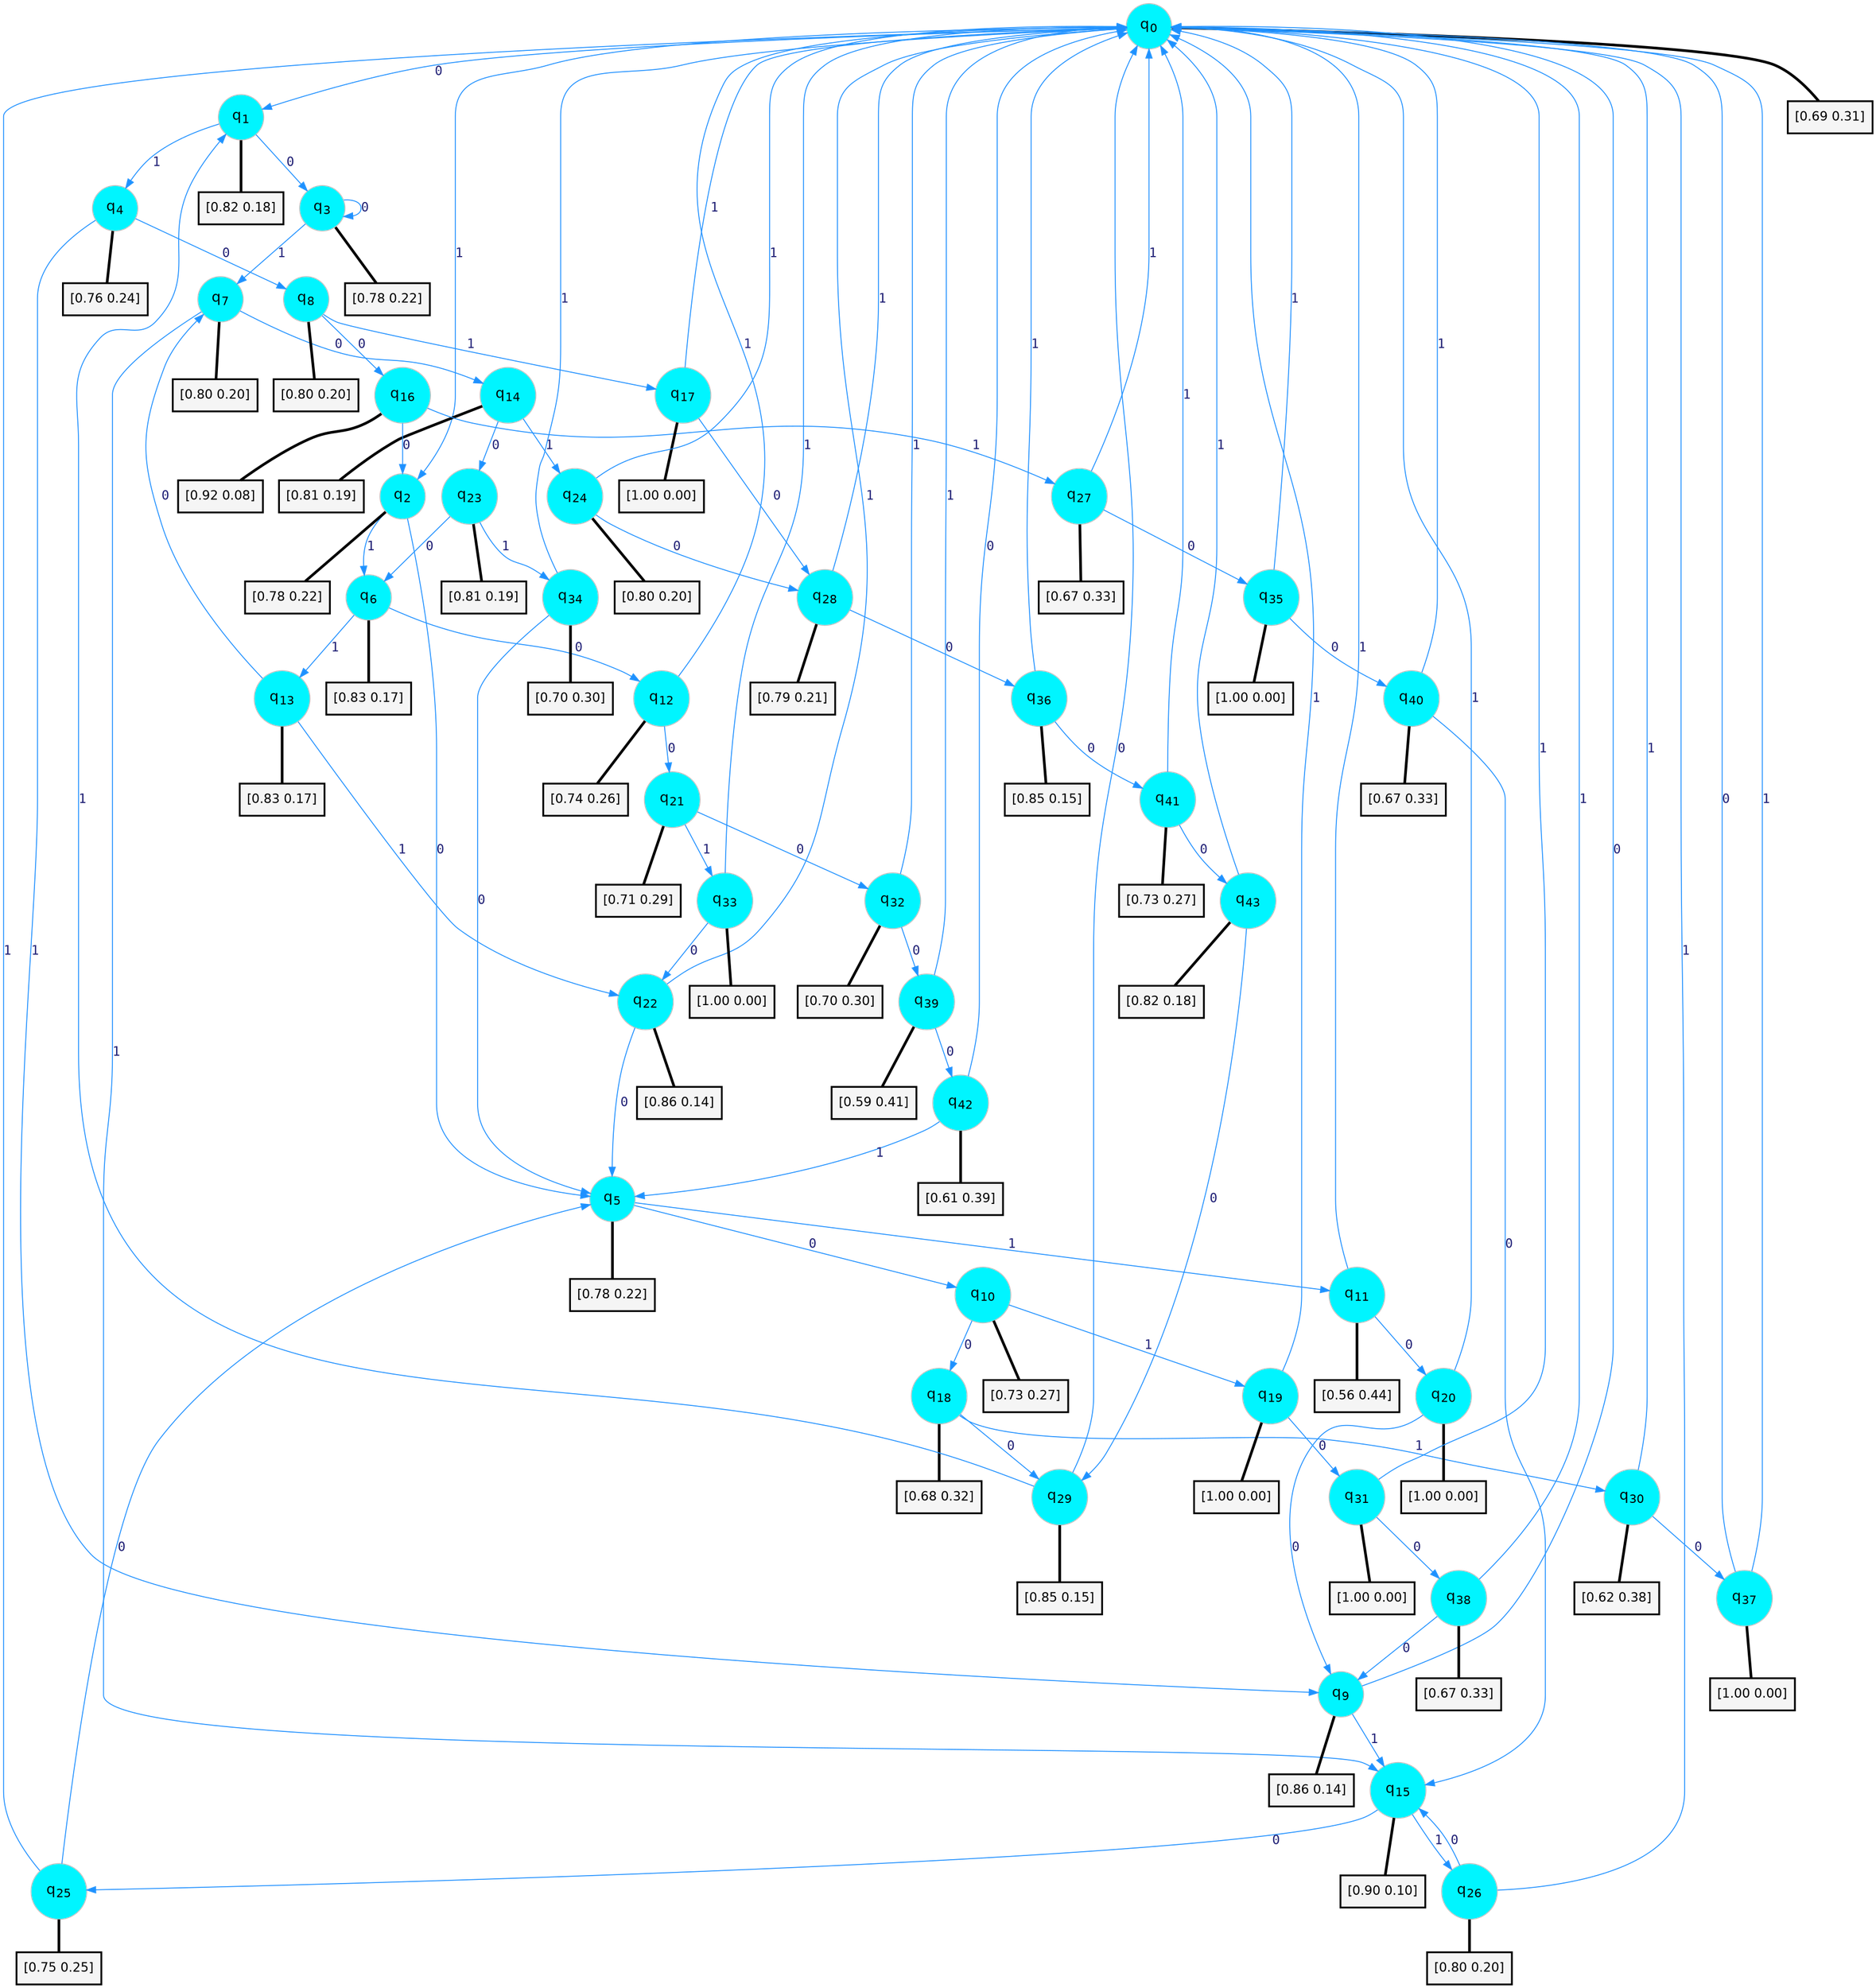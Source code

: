 digraph G {
graph [
bgcolor=transparent, dpi=300, rankdir=TD, size="40,25"];
node [
color=gray, fillcolor=turquoise1, fontcolor=black, fontname=Helvetica, fontsize=16, fontweight=bold, shape=circle, style=filled];
edge [
arrowsize=1, color=dodgerblue1, fontcolor=midnightblue, fontname=courier, fontweight=bold, penwidth=1, style=solid, weight=20];
0[label=<q<SUB>0</SUB>>];
1[label=<q<SUB>1</SUB>>];
2[label=<q<SUB>2</SUB>>];
3[label=<q<SUB>3</SUB>>];
4[label=<q<SUB>4</SUB>>];
5[label=<q<SUB>5</SUB>>];
6[label=<q<SUB>6</SUB>>];
7[label=<q<SUB>7</SUB>>];
8[label=<q<SUB>8</SUB>>];
9[label=<q<SUB>9</SUB>>];
10[label=<q<SUB>10</SUB>>];
11[label=<q<SUB>11</SUB>>];
12[label=<q<SUB>12</SUB>>];
13[label=<q<SUB>13</SUB>>];
14[label=<q<SUB>14</SUB>>];
15[label=<q<SUB>15</SUB>>];
16[label=<q<SUB>16</SUB>>];
17[label=<q<SUB>17</SUB>>];
18[label=<q<SUB>18</SUB>>];
19[label=<q<SUB>19</SUB>>];
20[label=<q<SUB>20</SUB>>];
21[label=<q<SUB>21</SUB>>];
22[label=<q<SUB>22</SUB>>];
23[label=<q<SUB>23</SUB>>];
24[label=<q<SUB>24</SUB>>];
25[label=<q<SUB>25</SUB>>];
26[label=<q<SUB>26</SUB>>];
27[label=<q<SUB>27</SUB>>];
28[label=<q<SUB>28</SUB>>];
29[label=<q<SUB>29</SUB>>];
30[label=<q<SUB>30</SUB>>];
31[label=<q<SUB>31</SUB>>];
32[label=<q<SUB>32</SUB>>];
33[label=<q<SUB>33</SUB>>];
34[label=<q<SUB>34</SUB>>];
35[label=<q<SUB>35</SUB>>];
36[label=<q<SUB>36</SUB>>];
37[label=<q<SUB>37</SUB>>];
38[label=<q<SUB>38</SUB>>];
39[label=<q<SUB>39</SUB>>];
40[label=<q<SUB>40</SUB>>];
41[label=<q<SUB>41</SUB>>];
42[label=<q<SUB>42</SUB>>];
43[label=<q<SUB>43</SUB>>];
44[label="[0.69 0.31]", shape=box,fontcolor=black, fontname=Helvetica, fontsize=14, penwidth=2, fillcolor=whitesmoke,color=black];
45[label="[0.82 0.18]", shape=box,fontcolor=black, fontname=Helvetica, fontsize=14, penwidth=2, fillcolor=whitesmoke,color=black];
46[label="[0.78 0.22]", shape=box,fontcolor=black, fontname=Helvetica, fontsize=14, penwidth=2, fillcolor=whitesmoke,color=black];
47[label="[0.78 0.22]", shape=box,fontcolor=black, fontname=Helvetica, fontsize=14, penwidth=2, fillcolor=whitesmoke,color=black];
48[label="[0.76 0.24]", shape=box,fontcolor=black, fontname=Helvetica, fontsize=14, penwidth=2, fillcolor=whitesmoke,color=black];
49[label="[0.78 0.22]", shape=box,fontcolor=black, fontname=Helvetica, fontsize=14, penwidth=2, fillcolor=whitesmoke,color=black];
50[label="[0.83 0.17]", shape=box,fontcolor=black, fontname=Helvetica, fontsize=14, penwidth=2, fillcolor=whitesmoke,color=black];
51[label="[0.80 0.20]", shape=box,fontcolor=black, fontname=Helvetica, fontsize=14, penwidth=2, fillcolor=whitesmoke,color=black];
52[label="[0.80 0.20]", shape=box,fontcolor=black, fontname=Helvetica, fontsize=14, penwidth=2, fillcolor=whitesmoke,color=black];
53[label="[0.86 0.14]", shape=box,fontcolor=black, fontname=Helvetica, fontsize=14, penwidth=2, fillcolor=whitesmoke,color=black];
54[label="[0.73 0.27]", shape=box,fontcolor=black, fontname=Helvetica, fontsize=14, penwidth=2, fillcolor=whitesmoke,color=black];
55[label="[0.56 0.44]", shape=box,fontcolor=black, fontname=Helvetica, fontsize=14, penwidth=2, fillcolor=whitesmoke,color=black];
56[label="[0.74 0.26]", shape=box,fontcolor=black, fontname=Helvetica, fontsize=14, penwidth=2, fillcolor=whitesmoke,color=black];
57[label="[0.83 0.17]", shape=box,fontcolor=black, fontname=Helvetica, fontsize=14, penwidth=2, fillcolor=whitesmoke,color=black];
58[label="[0.81 0.19]", shape=box,fontcolor=black, fontname=Helvetica, fontsize=14, penwidth=2, fillcolor=whitesmoke,color=black];
59[label="[0.90 0.10]", shape=box,fontcolor=black, fontname=Helvetica, fontsize=14, penwidth=2, fillcolor=whitesmoke,color=black];
60[label="[0.92 0.08]", shape=box,fontcolor=black, fontname=Helvetica, fontsize=14, penwidth=2, fillcolor=whitesmoke,color=black];
61[label="[1.00 0.00]", shape=box,fontcolor=black, fontname=Helvetica, fontsize=14, penwidth=2, fillcolor=whitesmoke,color=black];
62[label="[0.68 0.32]", shape=box,fontcolor=black, fontname=Helvetica, fontsize=14, penwidth=2, fillcolor=whitesmoke,color=black];
63[label="[1.00 0.00]", shape=box,fontcolor=black, fontname=Helvetica, fontsize=14, penwidth=2, fillcolor=whitesmoke,color=black];
64[label="[1.00 0.00]", shape=box,fontcolor=black, fontname=Helvetica, fontsize=14, penwidth=2, fillcolor=whitesmoke,color=black];
65[label="[0.71 0.29]", shape=box,fontcolor=black, fontname=Helvetica, fontsize=14, penwidth=2, fillcolor=whitesmoke,color=black];
66[label="[0.86 0.14]", shape=box,fontcolor=black, fontname=Helvetica, fontsize=14, penwidth=2, fillcolor=whitesmoke,color=black];
67[label="[0.81 0.19]", shape=box,fontcolor=black, fontname=Helvetica, fontsize=14, penwidth=2, fillcolor=whitesmoke,color=black];
68[label="[0.80 0.20]", shape=box,fontcolor=black, fontname=Helvetica, fontsize=14, penwidth=2, fillcolor=whitesmoke,color=black];
69[label="[0.75 0.25]", shape=box,fontcolor=black, fontname=Helvetica, fontsize=14, penwidth=2, fillcolor=whitesmoke,color=black];
70[label="[0.80 0.20]", shape=box,fontcolor=black, fontname=Helvetica, fontsize=14, penwidth=2, fillcolor=whitesmoke,color=black];
71[label="[0.67 0.33]", shape=box,fontcolor=black, fontname=Helvetica, fontsize=14, penwidth=2, fillcolor=whitesmoke,color=black];
72[label="[0.79 0.21]", shape=box,fontcolor=black, fontname=Helvetica, fontsize=14, penwidth=2, fillcolor=whitesmoke,color=black];
73[label="[0.85 0.15]", shape=box,fontcolor=black, fontname=Helvetica, fontsize=14, penwidth=2, fillcolor=whitesmoke,color=black];
74[label="[0.62 0.38]", shape=box,fontcolor=black, fontname=Helvetica, fontsize=14, penwidth=2, fillcolor=whitesmoke,color=black];
75[label="[1.00 0.00]", shape=box,fontcolor=black, fontname=Helvetica, fontsize=14, penwidth=2, fillcolor=whitesmoke,color=black];
76[label="[0.70 0.30]", shape=box,fontcolor=black, fontname=Helvetica, fontsize=14, penwidth=2, fillcolor=whitesmoke,color=black];
77[label="[1.00 0.00]", shape=box,fontcolor=black, fontname=Helvetica, fontsize=14, penwidth=2, fillcolor=whitesmoke,color=black];
78[label="[0.70 0.30]", shape=box,fontcolor=black, fontname=Helvetica, fontsize=14, penwidth=2, fillcolor=whitesmoke,color=black];
79[label="[1.00 0.00]", shape=box,fontcolor=black, fontname=Helvetica, fontsize=14, penwidth=2, fillcolor=whitesmoke,color=black];
80[label="[0.85 0.15]", shape=box,fontcolor=black, fontname=Helvetica, fontsize=14, penwidth=2, fillcolor=whitesmoke,color=black];
81[label="[1.00 0.00]", shape=box,fontcolor=black, fontname=Helvetica, fontsize=14, penwidth=2, fillcolor=whitesmoke,color=black];
82[label="[0.67 0.33]", shape=box,fontcolor=black, fontname=Helvetica, fontsize=14, penwidth=2, fillcolor=whitesmoke,color=black];
83[label="[0.59 0.41]", shape=box,fontcolor=black, fontname=Helvetica, fontsize=14, penwidth=2, fillcolor=whitesmoke,color=black];
84[label="[0.67 0.33]", shape=box,fontcolor=black, fontname=Helvetica, fontsize=14, penwidth=2, fillcolor=whitesmoke,color=black];
85[label="[0.73 0.27]", shape=box,fontcolor=black, fontname=Helvetica, fontsize=14, penwidth=2, fillcolor=whitesmoke,color=black];
86[label="[0.61 0.39]", shape=box,fontcolor=black, fontname=Helvetica, fontsize=14, penwidth=2, fillcolor=whitesmoke,color=black];
87[label="[0.82 0.18]", shape=box,fontcolor=black, fontname=Helvetica, fontsize=14, penwidth=2, fillcolor=whitesmoke,color=black];
0->1 [label=0];
0->2 [label=1];
0->44 [arrowhead=none, penwidth=3,color=black];
1->3 [label=0];
1->4 [label=1];
1->45 [arrowhead=none, penwidth=3,color=black];
2->5 [label=0];
2->6 [label=1];
2->46 [arrowhead=none, penwidth=3,color=black];
3->3 [label=0];
3->7 [label=1];
3->47 [arrowhead=none, penwidth=3,color=black];
4->8 [label=0];
4->9 [label=1];
4->48 [arrowhead=none, penwidth=3,color=black];
5->10 [label=0];
5->11 [label=1];
5->49 [arrowhead=none, penwidth=3,color=black];
6->12 [label=0];
6->13 [label=1];
6->50 [arrowhead=none, penwidth=3,color=black];
7->14 [label=0];
7->15 [label=1];
7->51 [arrowhead=none, penwidth=3,color=black];
8->16 [label=0];
8->17 [label=1];
8->52 [arrowhead=none, penwidth=3,color=black];
9->0 [label=0];
9->15 [label=1];
9->53 [arrowhead=none, penwidth=3,color=black];
10->18 [label=0];
10->19 [label=1];
10->54 [arrowhead=none, penwidth=3,color=black];
11->20 [label=0];
11->0 [label=1];
11->55 [arrowhead=none, penwidth=3,color=black];
12->21 [label=0];
12->0 [label=1];
12->56 [arrowhead=none, penwidth=3,color=black];
13->7 [label=0];
13->22 [label=1];
13->57 [arrowhead=none, penwidth=3,color=black];
14->23 [label=0];
14->24 [label=1];
14->58 [arrowhead=none, penwidth=3,color=black];
15->25 [label=0];
15->26 [label=1];
15->59 [arrowhead=none, penwidth=3,color=black];
16->2 [label=0];
16->27 [label=1];
16->60 [arrowhead=none, penwidth=3,color=black];
17->28 [label=0];
17->0 [label=1];
17->61 [arrowhead=none, penwidth=3,color=black];
18->29 [label=0];
18->30 [label=1];
18->62 [arrowhead=none, penwidth=3,color=black];
19->31 [label=0];
19->0 [label=1];
19->63 [arrowhead=none, penwidth=3,color=black];
20->9 [label=0];
20->0 [label=1];
20->64 [arrowhead=none, penwidth=3,color=black];
21->32 [label=0];
21->33 [label=1];
21->65 [arrowhead=none, penwidth=3,color=black];
22->5 [label=0];
22->0 [label=1];
22->66 [arrowhead=none, penwidth=3,color=black];
23->6 [label=0];
23->34 [label=1];
23->67 [arrowhead=none, penwidth=3,color=black];
24->28 [label=0];
24->0 [label=1];
24->68 [arrowhead=none, penwidth=3,color=black];
25->5 [label=0];
25->0 [label=1];
25->69 [arrowhead=none, penwidth=3,color=black];
26->15 [label=0];
26->0 [label=1];
26->70 [arrowhead=none, penwidth=3,color=black];
27->35 [label=0];
27->0 [label=1];
27->71 [arrowhead=none, penwidth=3,color=black];
28->36 [label=0];
28->0 [label=1];
28->72 [arrowhead=none, penwidth=3,color=black];
29->0 [label=0];
29->1 [label=1];
29->73 [arrowhead=none, penwidth=3,color=black];
30->37 [label=0];
30->0 [label=1];
30->74 [arrowhead=none, penwidth=3,color=black];
31->38 [label=0];
31->0 [label=1];
31->75 [arrowhead=none, penwidth=3,color=black];
32->39 [label=0];
32->0 [label=1];
32->76 [arrowhead=none, penwidth=3,color=black];
33->22 [label=0];
33->0 [label=1];
33->77 [arrowhead=none, penwidth=3,color=black];
34->5 [label=0];
34->0 [label=1];
34->78 [arrowhead=none, penwidth=3,color=black];
35->40 [label=0];
35->0 [label=1];
35->79 [arrowhead=none, penwidth=3,color=black];
36->41 [label=0];
36->0 [label=1];
36->80 [arrowhead=none, penwidth=3,color=black];
37->0 [label=0];
37->0 [label=1];
37->81 [arrowhead=none, penwidth=3,color=black];
38->9 [label=0];
38->0 [label=1];
38->82 [arrowhead=none, penwidth=3,color=black];
39->42 [label=0];
39->0 [label=1];
39->83 [arrowhead=none, penwidth=3,color=black];
40->15 [label=0];
40->0 [label=1];
40->84 [arrowhead=none, penwidth=3,color=black];
41->43 [label=0];
41->0 [label=1];
41->85 [arrowhead=none, penwidth=3,color=black];
42->0 [label=0];
42->5 [label=1];
42->86 [arrowhead=none, penwidth=3,color=black];
43->29 [label=0];
43->0 [label=1];
43->87 [arrowhead=none, penwidth=3,color=black];
}
